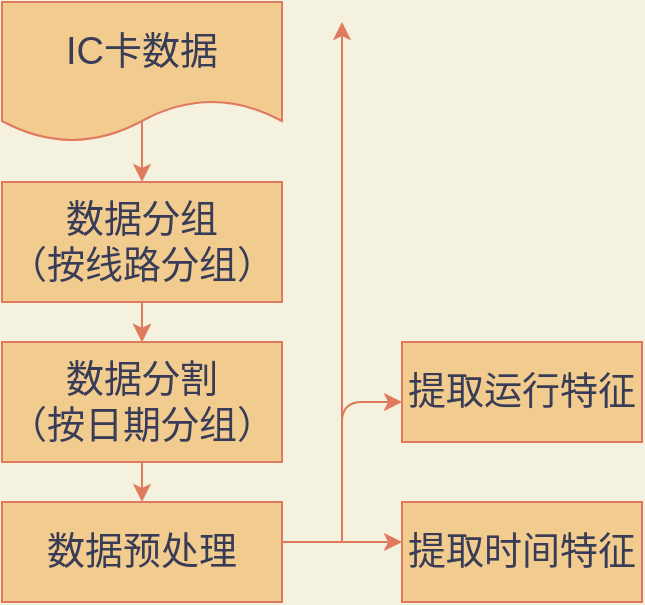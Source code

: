 <mxfile version="16.5.6" type="github"><diagram id="mhKJ061dYRA6jdMPK2rN" name="Page-1"><mxGraphModel dx="782" dy="420" grid="1" gridSize="10" guides="1" tooltips="1" connect="1" arrows="1" fold="1" page="1" pageScale="1" pageWidth="827" pageHeight="1169" background="#F4F1DE" math="0" shadow="0"><root><mxCell id="0"/><mxCell id="1" parent="0"/><mxCell id="Ak6Pmd-jxipsMnnLr-lo-1" value="&lt;font style=&quot;font-size: 19px&quot;&gt;IC卡数据&lt;/font&gt;" style="shape=document;whiteSpace=wrap;html=1;boundedLbl=1;fillColor=#F2CC8F;strokeColor=#E07A5F;fontColor=#393C56;" vertex="1" parent="1"><mxGeometry x="50" y="190" width="140" height="70" as="geometry"/></mxCell><mxCell id="Ak6Pmd-jxipsMnnLr-lo-2" value="" style="endArrow=classic;html=1;rounded=0;fontSize=19;entryX=0.5;entryY=0;entryDx=0;entryDy=0;labelBackgroundColor=#F4F1DE;strokeColor=#E07A5F;fontColor=#393C56;" edge="1" parent="1" target="Ak6Pmd-jxipsMnnLr-lo-3"><mxGeometry width="50" height="50" relative="1" as="geometry"><mxPoint x="120" y="250" as="sourcePoint"/><mxPoint x="116" y="170" as="targetPoint"/></mxGeometry></mxCell><mxCell id="Ak6Pmd-jxipsMnnLr-lo-5" value="" style="edgeStyle=orthogonalEdgeStyle;rounded=0;orthogonalLoop=1;jettySize=auto;html=1;fontSize=19;labelBackgroundColor=#F4F1DE;strokeColor=#E07A5F;fontColor=#393C56;" edge="1" parent="1" source="Ak6Pmd-jxipsMnnLr-lo-3" target="Ak6Pmd-jxipsMnnLr-lo-4"><mxGeometry relative="1" as="geometry"/></mxCell><mxCell id="Ak6Pmd-jxipsMnnLr-lo-3" value="&lt;div&gt;数据分组&lt;/div&gt;&lt;div&gt;（按线路分组）&lt;/div&gt;" style="rounded=0;whiteSpace=wrap;html=1;fontSize=19;fillColor=#F2CC8F;strokeColor=#E07A5F;fontColor=#393C56;" vertex="1" parent="1"><mxGeometry x="50" y="280" width="140" height="60" as="geometry"/></mxCell><mxCell id="Ak6Pmd-jxipsMnnLr-lo-7" value="" style="edgeStyle=orthogonalEdgeStyle;rounded=0;orthogonalLoop=1;jettySize=auto;html=1;fontSize=19;labelBackgroundColor=#F4F1DE;strokeColor=#E07A5F;fontColor=#393C56;" edge="1" parent="1" source="Ak6Pmd-jxipsMnnLr-lo-4"><mxGeometry relative="1" as="geometry"><mxPoint x="120" y="360" as="targetPoint"/></mxGeometry></mxCell><mxCell id="Ak6Pmd-jxipsMnnLr-lo-17" value="" style="edgeStyle=orthogonalEdgeStyle;curved=0;rounded=1;sketch=0;orthogonalLoop=1;jettySize=auto;html=1;fontColor=#393C56;strokeColor=#E07A5F;fillColor=#F2CC8F;" edge="1" parent="1" source="Ak6Pmd-jxipsMnnLr-lo-4" target="Ak6Pmd-jxipsMnnLr-lo-8"><mxGeometry relative="1" as="geometry"/></mxCell><mxCell id="Ak6Pmd-jxipsMnnLr-lo-4" value="&lt;div&gt;数据分割&lt;/div&gt;&lt;div&gt;（按日期分组）&lt;/div&gt;" style="rounded=0;whiteSpace=wrap;html=1;fontSize=19;fillColor=#F2CC8F;strokeColor=#E07A5F;fontColor=#393C56;" vertex="1" parent="1"><mxGeometry x="50" y="360" width="140" height="60" as="geometry"/></mxCell><mxCell id="Ak6Pmd-jxipsMnnLr-lo-11" value="" style="edgeStyle=orthogonalEdgeStyle;rounded=0;orthogonalLoop=1;jettySize=auto;html=1;fontSize=19;labelBackgroundColor=#F4F1DE;strokeColor=#E07A5F;fontColor=#393C56;" edge="1" parent="1" source="Ak6Pmd-jxipsMnnLr-lo-8" target="Ak6Pmd-jxipsMnnLr-lo-10"><mxGeometry relative="1" as="geometry"><Array as="points"><mxPoint x="220" y="460"/><mxPoint x="220" y="460"/></Array></mxGeometry></mxCell><mxCell id="Ak6Pmd-jxipsMnnLr-lo-8" value="数据预处理" style="rounded=0;whiteSpace=wrap;html=1;fontSize=19;fillColor=#F2CC8F;strokeColor=#E07A5F;fontColor=#393C56;" vertex="1" parent="1"><mxGeometry x="50" y="440" width="140" height="50" as="geometry"/></mxCell><mxCell id="Ak6Pmd-jxipsMnnLr-lo-10" value="提取时间特征" style="rounded=0;whiteSpace=wrap;html=1;fontSize=19;fillColor=#F2CC8F;strokeColor=#E07A5F;fontColor=#393C56;" vertex="1" parent="1"><mxGeometry x="250" y="440" width="120" height="50" as="geometry"/></mxCell><mxCell id="Ak6Pmd-jxipsMnnLr-lo-12" value="" style="endArrow=classic;html=1;rounded=1;sketch=0;edgeStyle=orthogonalEdgeStyle;elbow=vertical;labelBackgroundColor=#F4F1DE;strokeColor=#E07A5F;fontColor=#393C56;" edge="1" parent="1"><mxGeometry width="50" height="50" relative="1" as="geometry"><mxPoint x="220" y="460" as="sourcePoint"/><mxPoint x="250" y="390" as="targetPoint"/><Array as="points"><mxPoint x="220" y="390"/></Array></mxGeometry></mxCell><mxCell id="Ak6Pmd-jxipsMnnLr-lo-13" value="提取运行特征" style="rounded=0;whiteSpace=wrap;html=1;sketch=0;fontSize=19;fillColor=#F2CC8F;strokeColor=#E07A5F;fontColor=#393C56;" vertex="1" parent="1"><mxGeometry x="250" y="360" width="120" height="50" as="geometry"/></mxCell><mxCell id="Ak6Pmd-jxipsMnnLr-lo-14" value="" style="endArrow=classic;html=1;rounded=1;sketch=0;fontColor=#393C56;strokeColor=#E07A5F;fillColor=#F2CC8F;edgeStyle=orthogonalEdgeStyle;" edge="1" parent="1"><mxGeometry width="50" height="50" relative="1" as="geometry"><mxPoint x="220" y="440" as="sourcePoint"/><mxPoint x="220" y="200" as="targetPoint"/></mxGeometry></mxCell></root></mxGraphModel></diagram></mxfile>